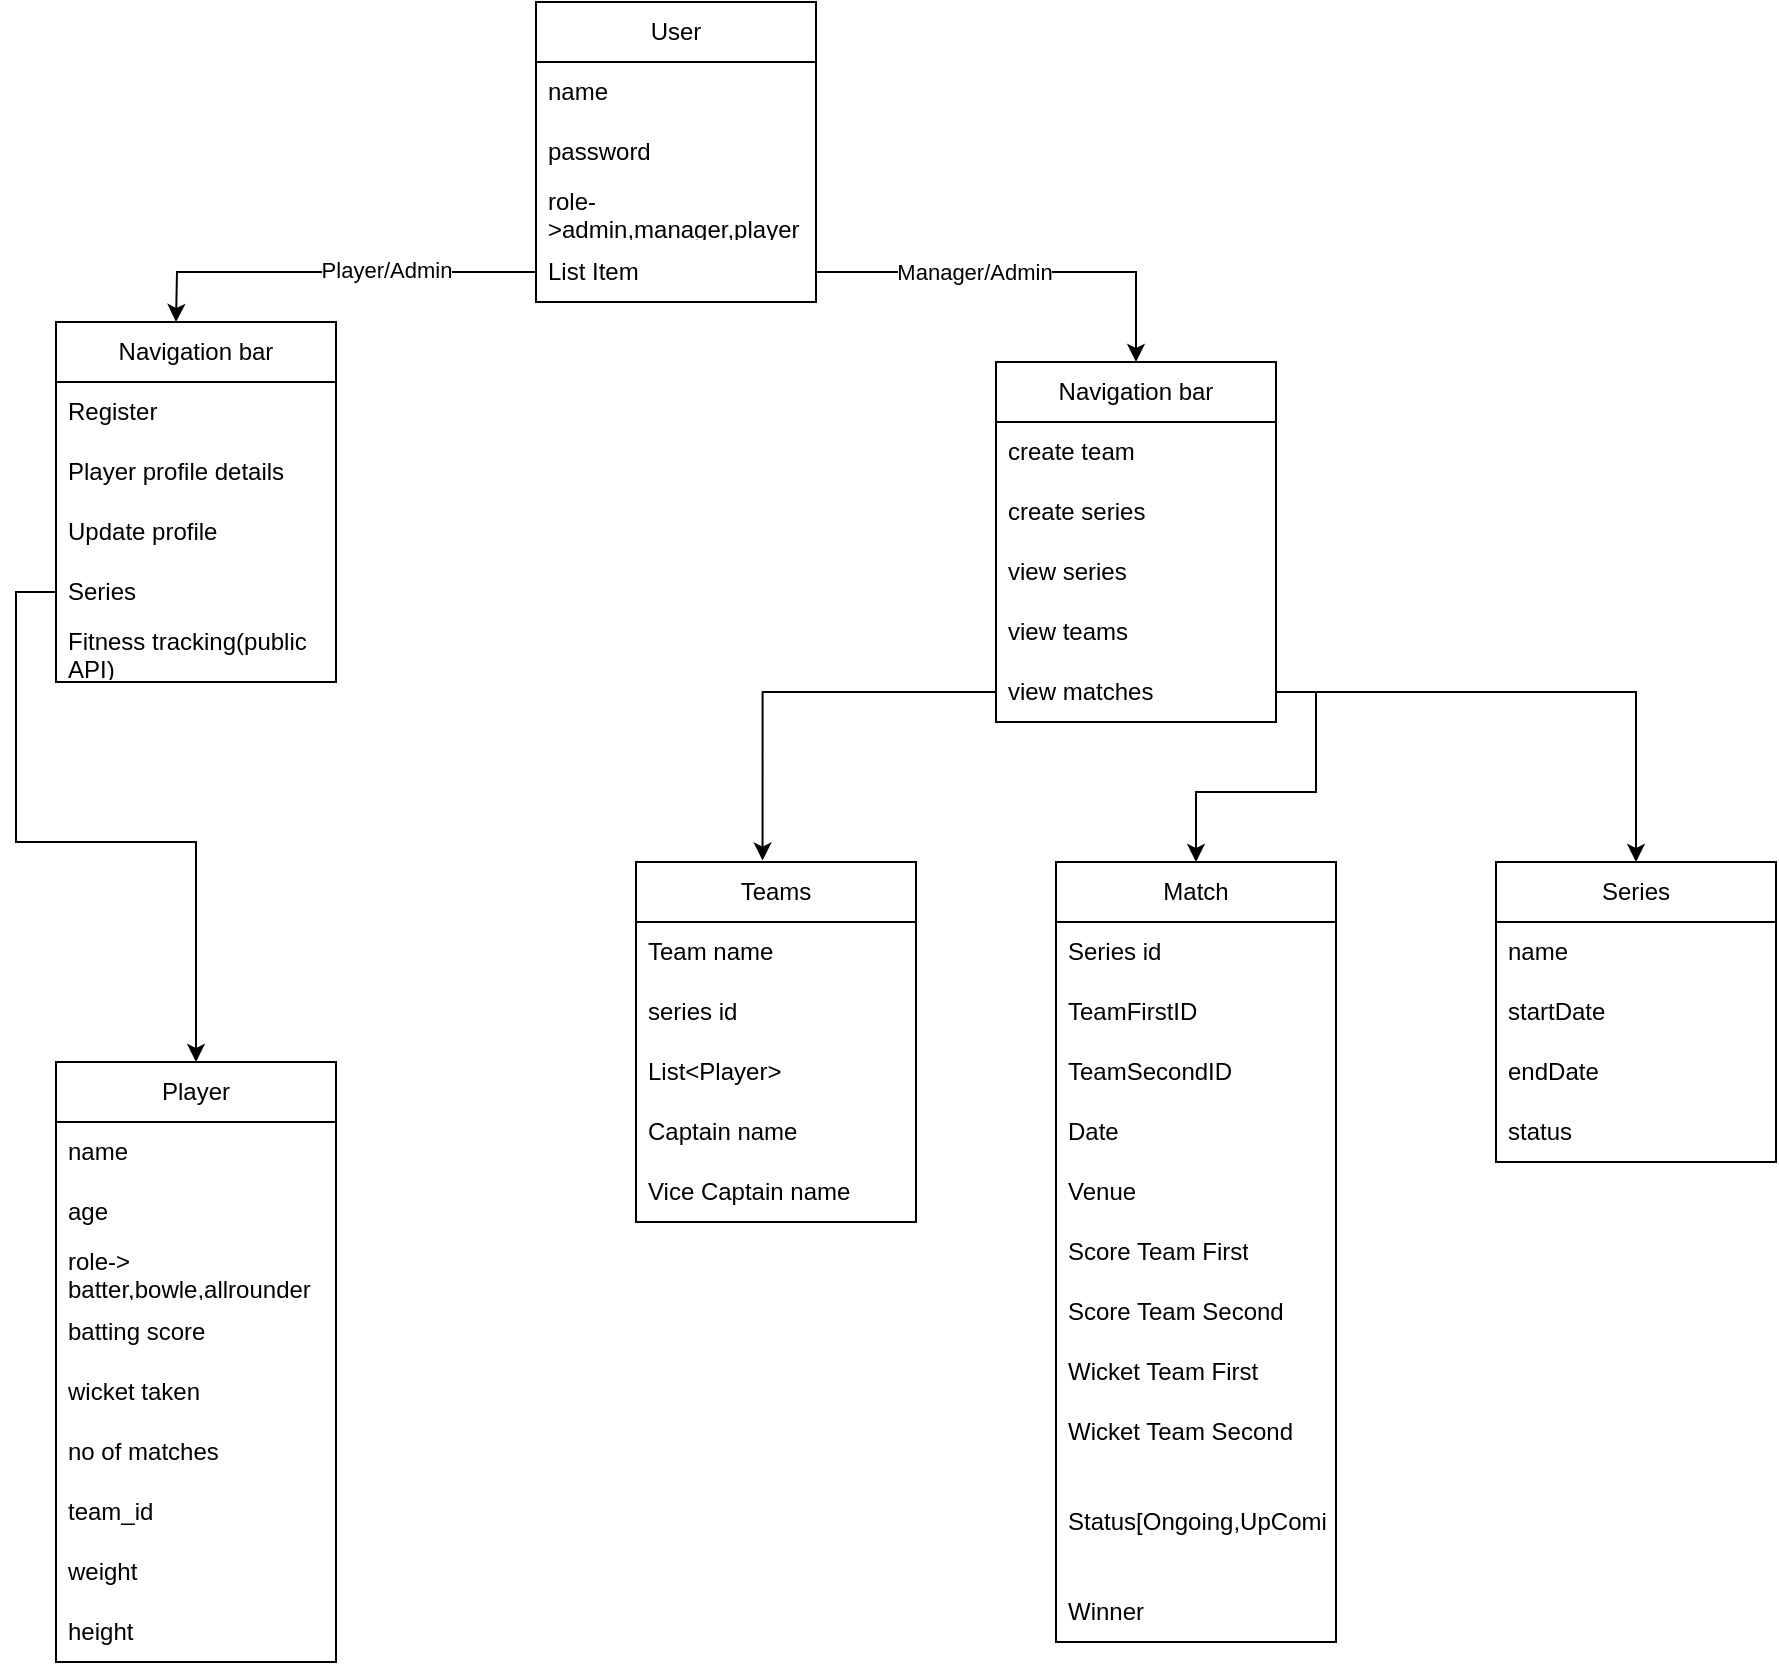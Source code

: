 <mxfile version="24.8.2">
  <diagram id="hCdvjI_DLDlr2XmvNGXt" name="Page-1">
    <mxGraphModel dx="1429" dy="831" grid="1" gridSize="10" guides="1" tooltips="1" connect="1" arrows="1" fold="1" page="1" pageScale="1" pageWidth="850" pageHeight="1100" math="0" shadow="0">
      <root>
        <mxCell id="0" />
        <mxCell id="1" parent="0" />
        <mxCell id="D0qHNHtFDWChl29rn1AB-1" value="User" style="swimlane;fontStyle=0;childLayout=stackLayout;horizontal=1;startSize=30;horizontalStack=0;resizeParent=1;resizeParentMax=0;resizeLast=0;collapsible=1;marginBottom=0;whiteSpace=wrap;html=1;" vertex="1" parent="1">
          <mxGeometry x="330" y="10" width="140" height="150" as="geometry" />
        </mxCell>
        <mxCell id="D0qHNHtFDWChl29rn1AB-2" value="name" style="text;strokeColor=none;fillColor=none;align=left;verticalAlign=middle;spacingLeft=4;spacingRight=4;overflow=hidden;points=[[0,0.5],[1,0.5]];portConstraint=eastwest;rotatable=0;whiteSpace=wrap;html=1;" vertex="1" parent="D0qHNHtFDWChl29rn1AB-1">
          <mxGeometry y="30" width="140" height="30" as="geometry" />
        </mxCell>
        <mxCell id="D0qHNHtFDWChl29rn1AB-3" value="password" style="text;strokeColor=none;fillColor=none;align=left;verticalAlign=middle;spacingLeft=4;spacingRight=4;overflow=hidden;points=[[0,0.5],[1,0.5]];portConstraint=eastwest;rotatable=0;whiteSpace=wrap;html=1;" vertex="1" parent="D0qHNHtFDWChl29rn1AB-1">
          <mxGeometry y="60" width="140" height="30" as="geometry" />
        </mxCell>
        <mxCell id="D0qHNHtFDWChl29rn1AB-4" value="role-&amp;gt;admin,manager,player" style="text;strokeColor=none;fillColor=none;align=left;verticalAlign=middle;spacingLeft=4;spacingRight=4;overflow=hidden;points=[[0,0.5],[1,0.5]];portConstraint=eastwest;rotatable=0;whiteSpace=wrap;html=1;" vertex="1" parent="D0qHNHtFDWChl29rn1AB-1">
          <mxGeometry y="90" width="140" height="30" as="geometry" />
        </mxCell>
        <mxCell id="D0qHNHtFDWChl29rn1AB-5" value="List Item" style="text;strokeColor=none;fillColor=none;align=left;verticalAlign=middle;spacingLeft=4;spacingRight=4;overflow=hidden;points=[[0,0.5],[1,0.5]];portConstraint=eastwest;rotatable=0;whiteSpace=wrap;html=1;" vertex="1" parent="D0qHNHtFDWChl29rn1AB-1">
          <mxGeometry y="120" width="140" height="30" as="geometry" />
        </mxCell>
        <mxCell id="D0qHNHtFDWChl29rn1AB-7" value="Player" style="swimlane;fontStyle=0;childLayout=stackLayout;horizontal=1;startSize=30;horizontalStack=0;resizeParent=1;resizeParentMax=0;resizeLast=0;collapsible=1;marginBottom=0;whiteSpace=wrap;html=1;" vertex="1" parent="1">
          <mxGeometry x="90" y="540" width="140" height="300" as="geometry" />
        </mxCell>
        <mxCell id="D0qHNHtFDWChl29rn1AB-8" value="name" style="text;strokeColor=none;fillColor=none;align=left;verticalAlign=middle;spacingLeft=4;spacingRight=4;overflow=hidden;points=[[0,0.5],[1,0.5]];portConstraint=eastwest;rotatable=0;whiteSpace=wrap;html=1;" vertex="1" parent="D0qHNHtFDWChl29rn1AB-7">
          <mxGeometry y="30" width="140" height="30" as="geometry" />
        </mxCell>
        <mxCell id="D0qHNHtFDWChl29rn1AB-9" value="age" style="text;strokeColor=none;fillColor=none;align=left;verticalAlign=middle;spacingLeft=4;spacingRight=4;overflow=hidden;points=[[0,0.5],[1,0.5]];portConstraint=eastwest;rotatable=0;whiteSpace=wrap;html=1;" vertex="1" parent="D0qHNHtFDWChl29rn1AB-7">
          <mxGeometry y="60" width="140" height="30" as="geometry" />
        </mxCell>
        <mxCell id="D0qHNHtFDWChl29rn1AB-10" value="role-&amp;gt; batter,bowle,allrounder" style="text;strokeColor=none;fillColor=none;align=left;verticalAlign=middle;spacingLeft=4;spacingRight=4;overflow=hidden;points=[[0,0.5],[1,0.5]];portConstraint=eastwest;rotatable=0;whiteSpace=wrap;html=1;" vertex="1" parent="D0qHNHtFDWChl29rn1AB-7">
          <mxGeometry y="90" width="140" height="30" as="geometry" />
        </mxCell>
        <mxCell id="D0qHNHtFDWChl29rn1AB-12" value="batting score" style="text;strokeColor=none;fillColor=none;align=left;verticalAlign=middle;spacingLeft=4;spacingRight=4;overflow=hidden;points=[[0,0.5],[1,0.5]];portConstraint=eastwest;rotatable=0;whiteSpace=wrap;html=1;" vertex="1" parent="D0qHNHtFDWChl29rn1AB-7">
          <mxGeometry y="120" width="140" height="30" as="geometry" />
        </mxCell>
        <mxCell id="D0qHNHtFDWChl29rn1AB-13" value="wicket taken" style="text;strokeColor=none;fillColor=none;align=left;verticalAlign=middle;spacingLeft=4;spacingRight=4;overflow=hidden;points=[[0,0.5],[1,0.5]];portConstraint=eastwest;rotatable=0;whiteSpace=wrap;html=1;" vertex="1" parent="D0qHNHtFDWChl29rn1AB-7">
          <mxGeometry y="150" width="140" height="30" as="geometry" />
        </mxCell>
        <mxCell id="D0qHNHtFDWChl29rn1AB-14" value="no of matches" style="text;strokeColor=none;fillColor=none;align=left;verticalAlign=middle;spacingLeft=4;spacingRight=4;overflow=hidden;points=[[0,0.5],[1,0.5]];portConstraint=eastwest;rotatable=0;whiteSpace=wrap;html=1;" vertex="1" parent="D0qHNHtFDWChl29rn1AB-7">
          <mxGeometry y="180" width="140" height="30" as="geometry" />
        </mxCell>
        <mxCell id="D0qHNHtFDWChl29rn1AB-15" value="team_id" style="text;strokeColor=none;fillColor=none;align=left;verticalAlign=middle;spacingLeft=4;spacingRight=4;overflow=hidden;points=[[0,0.5],[1,0.5]];portConstraint=eastwest;rotatable=0;whiteSpace=wrap;html=1;" vertex="1" parent="D0qHNHtFDWChl29rn1AB-7">
          <mxGeometry y="210" width="140" height="30" as="geometry" />
        </mxCell>
        <mxCell id="D0qHNHtFDWChl29rn1AB-16" value="weight" style="text;strokeColor=none;fillColor=none;align=left;verticalAlign=middle;spacingLeft=4;spacingRight=4;overflow=hidden;points=[[0,0.5],[1,0.5]];portConstraint=eastwest;rotatable=0;whiteSpace=wrap;html=1;" vertex="1" parent="D0qHNHtFDWChl29rn1AB-7">
          <mxGeometry y="240" width="140" height="30" as="geometry" />
        </mxCell>
        <mxCell id="D0qHNHtFDWChl29rn1AB-17" value="height" style="text;strokeColor=none;fillColor=none;align=left;verticalAlign=middle;spacingLeft=4;spacingRight=4;overflow=hidden;points=[[0,0.5],[1,0.5]];portConstraint=eastwest;rotatable=0;whiteSpace=wrap;html=1;" vertex="1" parent="D0qHNHtFDWChl29rn1AB-7">
          <mxGeometry y="270" width="140" height="30" as="geometry" />
        </mxCell>
        <mxCell id="D0qHNHtFDWChl29rn1AB-11" style="edgeStyle=orthogonalEdgeStyle;rounded=0;orthogonalLoop=1;jettySize=auto;html=1;exitX=0;exitY=0.5;exitDx=0;exitDy=0;" edge="1" parent="1" source="D0qHNHtFDWChl29rn1AB-5">
          <mxGeometry relative="1" as="geometry">
            <mxPoint x="150" y="170" as="targetPoint" />
          </mxGeometry>
        </mxCell>
        <mxCell id="D0qHNHtFDWChl29rn1AB-19" value="Player/Admin" style="edgeLabel;html=1;align=center;verticalAlign=middle;resizable=0;points=[];" vertex="1" connectable="0" parent="D0qHNHtFDWChl29rn1AB-11">
          <mxGeometry x="-0.26" y="-1" relative="1" as="geometry">
            <mxPoint as="offset" />
          </mxGeometry>
        </mxCell>
        <mxCell id="D0qHNHtFDWChl29rn1AB-23" value="Navigation bar" style="swimlane;fontStyle=0;childLayout=stackLayout;horizontal=1;startSize=30;horizontalStack=0;resizeParent=1;resizeParentMax=0;resizeLast=0;collapsible=1;marginBottom=0;whiteSpace=wrap;html=1;" vertex="1" parent="1">
          <mxGeometry x="560" y="190" width="140" height="180" as="geometry" />
        </mxCell>
        <mxCell id="D0qHNHtFDWChl29rn1AB-24" value="create team" style="text;strokeColor=none;fillColor=none;align=left;verticalAlign=middle;spacingLeft=4;spacingRight=4;overflow=hidden;points=[[0,0.5],[1,0.5]];portConstraint=eastwest;rotatable=0;whiteSpace=wrap;html=1;" vertex="1" parent="D0qHNHtFDWChl29rn1AB-23">
          <mxGeometry y="30" width="140" height="30" as="geometry" />
        </mxCell>
        <mxCell id="D0qHNHtFDWChl29rn1AB-25" value="create series" style="text;strokeColor=none;fillColor=none;align=left;verticalAlign=middle;spacingLeft=4;spacingRight=4;overflow=hidden;points=[[0,0.5],[1,0.5]];portConstraint=eastwest;rotatable=0;whiteSpace=wrap;html=1;" vertex="1" parent="D0qHNHtFDWChl29rn1AB-23">
          <mxGeometry y="60" width="140" height="30" as="geometry" />
        </mxCell>
        <mxCell id="D0qHNHtFDWChl29rn1AB-26" value="view series" style="text;strokeColor=none;fillColor=none;align=left;verticalAlign=middle;spacingLeft=4;spacingRight=4;overflow=hidden;points=[[0,0.5],[1,0.5]];portConstraint=eastwest;rotatable=0;whiteSpace=wrap;html=1;" vertex="1" parent="D0qHNHtFDWChl29rn1AB-23">
          <mxGeometry y="90" width="140" height="30" as="geometry" />
        </mxCell>
        <mxCell id="D0qHNHtFDWChl29rn1AB-30" value="view teams" style="text;strokeColor=none;fillColor=none;align=left;verticalAlign=middle;spacingLeft=4;spacingRight=4;overflow=hidden;points=[[0,0.5],[1,0.5]];portConstraint=eastwest;rotatable=0;whiteSpace=wrap;html=1;" vertex="1" parent="D0qHNHtFDWChl29rn1AB-23">
          <mxGeometry y="120" width="140" height="30" as="geometry" />
        </mxCell>
        <mxCell id="D0qHNHtFDWChl29rn1AB-31" value="view matches&amp;nbsp;" style="text;strokeColor=none;fillColor=none;align=left;verticalAlign=middle;spacingLeft=4;spacingRight=4;overflow=hidden;points=[[0,0.5],[1,0.5]];portConstraint=eastwest;rotatable=0;whiteSpace=wrap;html=1;" vertex="1" parent="D0qHNHtFDWChl29rn1AB-23">
          <mxGeometry y="150" width="140" height="30" as="geometry" />
        </mxCell>
        <mxCell id="D0qHNHtFDWChl29rn1AB-28" style="edgeStyle=orthogonalEdgeStyle;rounded=0;orthogonalLoop=1;jettySize=auto;html=1;entryX=0.5;entryY=0;entryDx=0;entryDy=0;" edge="1" parent="1" source="D0qHNHtFDWChl29rn1AB-5" target="D0qHNHtFDWChl29rn1AB-23">
          <mxGeometry relative="1" as="geometry" />
        </mxCell>
        <mxCell id="D0qHNHtFDWChl29rn1AB-29" value="Manager/Admin" style="edgeLabel;html=1;align=center;verticalAlign=middle;resizable=0;points=[];" vertex="1" connectable="0" parent="D0qHNHtFDWChl29rn1AB-28">
          <mxGeometry x="-0.252" relative="1" as="geometry">
            <mxPoint x="2" as="offset" />
          </mxGeometry>
        </mxCell>
        <mxCell id="D0qHNHtFDWChl29rn1AB-38" value="Navigation bar" style="swimlane;fontStyle=0;childLayout=stackLayout;horizontal=1;startSize=30;horizontalStack=0;resizeParent=1;resizeParentMax=0;resizeLast=0;collapsible=1;marginBottom=0;whiteSpace=wrap;html=1;" vertex="1" parent="1">
          <mxGeometry x="90" y="170" width="140" height="180" as="geometry" />
        </mxCell>
        <mxCell id="D0qHNHtFDWChl29rn1AB-39" value="Register" style="text;strokeColor=none;fillColor=none;align=left;verticalAlign=middle;spacingLeft=4;spacingRight=4;overflow=hidden;points=[[0,0.5],[1,0.5]];portConstraint=eastwest;rotatable=0;whiteSpace=wrap;html=1;" vertex="1" parent="D0qHNHtFDWChl29rn1AB-38">
          <mxGeometry y="30" width="140" height="30" as="geometry" />
        </mxCell>
        <mxCell id="D0qHNHtFDWChl29rn1AB-40" value="Player profile details" style="text;strokeColor=none;fillColor=none;align=left;verticalAlign=middle;spacingLeft=4;spacingRight=4;overflow=hidden;points=[[0,0.5],[1,0.5]];portConstraint=eastwest;rotatable=0;whiteSpace=wrap;html=1;" vertex="1" parent="D0qHNHtFDWChl29rn1AB-38">
          <mxGeometry y="60" width="140" height="30" as="geometry" />
        </mxCell>
        <mxCell id="D0qHNHtFDWChl29rn1AB-50" value="Update profile" style="text;strokeColor=none;fillColor=none;align=left;verticalAlign=middle;spacingLeft=4;spacingRight=4;overflow=hidden;points=[[0,0.5],[1,0.5]];portConstraint=eastwest;rotatable=0;whiteSpace=wrap;html=1;" vertex="1" parent="D0qHNHtFDWChl29rn1AB-38">
          <mxGeometry y="90" width="140" height="30" as="geometry" />
        </mxCell>
        <mxCell id="D0qHNHtFDWChl29rn1AB-41" value="Series" style="text;strokeColor=none;fillColor=none;align=left;verticalAlign=middle;spacingLeft=4;spacingRight=4;overflow=hidden;points=[[0,0.5],[1,0.5]];portConstraint=eastwest;rotatable=0;whiteSpace=wrap;html=1;" vertex="1" parent="D0qHNHtFDWChl29rn1AB-38">
          <mxGeometry y="120" width="140" height="30" as="geometry" />
        </mxCell>
        <mxCell id="D0qHNHtFDWChl29rn1AB-42" value="Fitness tracking(public API)" style="text;strokeColor=none;fillColor=none;align=left;verticalAlign=middle;spacingLeft=4;spacingRight=4;overflow=hidden;points=[[0,0.5],[1,0.5]];portConstraint=eastwest;rotatable=0;whiteSpace=wrap;html=1;" vertex="1" parent="D0qHNHtFDWChl29rn1AB-38">
          <mxGeometry y="150" width="140" height="30" as="geometry" />
        </mxCell>
        <mxCell id="D0qHNHtFDWChl29rn1AB-45" style="edgeStyle=orthogonalEdgeStyle;rounded=0;orthogonalLoop=1;jettySize=auto;html=1;entryX=0.5;entryY=0;entryDx=0;entryDy=0;" edge="1" parent="1" source="D0qHNHtFDWChl29rn1AB-41" target="D0qHNHtFDWChl29rn1AB-7">
          <mxGeometry relative="1" as="geometry" />
        </mxCell>
        <mxCell id="D0qHNHtFDWChl29rn1AB-46" value="Teams" style="swimlane;fontStyle=0;childLayout=stackLayout;horizontal=1;startSize=30;horizontalStack=0;resizeParent=1;resizeParentMax=0;resizeLast=0;collapsible=1;marginBottom=0;whiteSpace=wrap;html=1;" vertex="1" parent="1">
          <mxGeometry x="380" y="440" width="140" height="180" as="geometry" />
        </mxCell>
        <mxCell id="D0qHNHtFDWChl29rn1AB-47" value="Team name" style="text;strokeColor=none;fillColor=none;align=left;verticalAlign=middle;spacingLeft=4;spacingRight=4;overflow=hidden;points=[[0,0.5],[1,0.5]];portConstraint=eastwest;rotatable=0;whiteSpace=wrap;html=1;" vertex="1" parent="D0qHNHtFDWChl29rn1AB-46">
          <mxGeometry y="30" width="140" height="30" as="geometry" />
        </mxCell>
        <mxCell id="D0qHNHtFDWChl29rn1AB-48" value="series id" style="text;strokeColor=none;fillColor=none;align=left;verticalAlign=middle;spacingLeft=4;spacingRight=4;overflow=hidden;points=[[0,0.5],[1,0.5]];portConstraint=eastwest;rotatable=0;whiteSpace=wrap;html=1;" vertex="1" parent="D0qHNHtFDWChl29rn1AB-46">
          <mxGeometry y="60" width="140" height="30" as="geometry" />
        </mxCell>
        <mxCell id="D0qHNHtFDWChl29rn1AB-49" value="List&amp;lt;Player&amp;gt;" style="text;strokeColor=none;fillColor=none;align=left;verticalAlign=middle;spacingLeft=4;spacingRight=4;overflow=hidden;points=[[0,0.5],[1,0.5]];portConstraint=eastwest;rotatable=0;whiteSpace=wrap;html=1;" vertex="1" parent="D0qHNHtFDWChl29rn1AB-46">
          <mxGeometry y="90" width="140" height="30" as="geometry" />
        </mxCell>
        <mxCell id="D0qHNHtFDWChl29rn1AB-51" value="Captain name" style="text;strokeColor=none;fillColor=none;align=left;verticalAlign=middle;spacingLeft=4;spacingRight=4;overflow=hidden;points=[[0,0.5],[1,0.5]];portConstraint=eastwest;rotatable=0;whiteSpace=wrap;html=1;" vertex="1" parent="D0qHNHtFDWChl29rn1AB-46">
          <mxGeometry y="120" width="140" height="30" as="geometry" />
        </mxCell>
        <mxCell id="D0qHNHtFDWChl29rn1AB-52" value="Vice Captain name" style="text;strokeColor=none;fillColor=none;align=left;verticalAlign=middle;spacingLeft=4;spacingRight=4;overflow=hidden;points=[[0,0.5],[1,0.5]];portConstraint=eastwest;rotatable=0;whiteSpace=wrap;html=1;" vertex="1" parent="D0qHNHtFDWChl29rn1AB-46">
          <mxGeometry y="150" width="140" height="30" as="geometry" />
        </mxCell>
        <mxCell id="D0qHNHtFDWChl29rn1AB-54" style="edgeStyle=orthogonalEdgeStyle;rounded=0;orthogonalLoop=1;jettySize=auto;html=1;entryX=0.452;entryY=-0.004;entryDx=0;entryDy=0;entryPerimeter=0;" edge="1" parent="1" source="D0qHNHtFDWChl29rn1AB-31" target="D0qHNHtFDWChl29rn1AB-46">
          <mxGeometry relative="1" as="geometry" />
        </mxCell>
        <mxCell id="D0qHNHtFDWChl29rn1AB-55" value="Match" style="swimlane;fontStyle=0;childLayout=stackLayout;horizontal=1;startSize=30;horizontalStack=0;resizeParent=1;resizeParentMax=0;resizeLast=0;collapsible=1;marginBottom=0;whiteSpace=wrap;html=1;" vertex="1" parent="1">
          <mxGeometry x="590" y="440" width="140" height="390" as="geometry" />
        </mxCell>
        <mxCell id="D0qHNHtFDWChl29rn1AB-56" value="Series id" style="text;strokeColor=none;fillColor=none;align=left;verticalAlign=middle;spacingLeft=4;spacingRight=4;overflow=hidden;points=[[0,0.5],[1,0.5]];portConstraint=eastwest;rotatable=0;whiteSpace=wrap;html=1;" vertex="1" parent="D0qHNHtFDWChl29rn1AB-55">
          <mxGeometry y="30" width="140" height="30" as="geometry" />
        </mxCell>
        <mxCell id="D0qHNHtFDWChl29rn1AB-57" value="TeamFirstID" style="text;strokeColor=none;fillColor=none;align=left;verticalAlign=middle;spacingLeft=4;spacingRight=4;overflow=hidden;points=[[0,0.5],[1,0.5]];portConstraint=eastwest;rotatable=0;whiteSpace=wrap;html=1;" vertex="1" parent="D0qHNHtFDWChl29rn1AB-55">
          <mxGeometry y="60" width="140" height="30" as="geometry" />
        </mxCell>
        <mxCell id="D0qHNHtFDWChl29rn1AB-58" value="TeamSecondID" style="text;strokeColor=none;fillColor=none;align=left;verticalAlign=middle;spacingLeft=4;spacingRight=4;overflow=hidden;points=[[0,0.5],[1,0.5]];portConstraint=eastwest;rotatable=0;whiteSpace=wrap;html=1;" vertex="1" parent="D0qHNHtFDWChl29rn1AB-55">
          <mxGeometry y="90" width="140" height="30" as="geometry" />
        </mxCell>
        <mxCell id="D0qHNHtFDWChl29rn1AB-63" value="Date" style="text;strokeColor=none;fillColor=none;align=left;verticalAlign=middle;spacingLeft=4;spacingRight=4;overflow=hidden;points=[[0,0.5],[1,0.5]];portConstraint=eastwest;rotatable=0;whiteSpace=wrap;html=1;" vertex="1" parent="D0qHNHtFDWChl29rn1AB-55">
          <mxGeometry y="120" width="140" height="30" as="geometry" />
        </mxCell>
        <mxCell id="D0qHNHtFDWChl29rn1AB-64" value="Venue" style="text;strokeColor=none;fillColor=none;align=left;verticalAlign=middle;spacingLeft=4;spacingRight=4;overflow=hidden;points=[[0,0.5],[1,0.5]];portConstraint=eastwest;rotatable=0;whiteSpace=wrap;html=1;" vertex="1" parent="D0qHNHtFDWChl29rn1AB-55">
          <mxGeometry y="150" width="140" height="30" as="geometry" />
        </mxCell>
        <mxCell id="D0qHNHtFDWChl29rn1AB-65" value="Score Team First" style="text;strokeColor=none;fillColor=none;align=left;verticalAlign=middle;spacingLeft=4;spacingRight=4;overflow=hidden;points=[[0,0.5],[1,0.5]];portConstraint=eastwest;rotatable=0;whiteSpace=wrap;html=1;" vertex="1" parent="D0qHNHtFDWChl29rn1AB-55">
          <mxGeometry y="180" width="140" height="30" as="geometry" />
        </mxCell>
        <mxCell id="D0qHNHtFDWChl29rn1AB-66" value="Score Team Second" style="text;strokeColor=none;fillColor=none;align=left;verticalAlign=middle;spacingLeft=4;spacingRight=4;overflow=hidden;points=[[0,0.5],[1,0.5]];portConstraint=eastwest;rotatable=0;whiteSpace=wrap;html=1;" vertex="1" parent="D0qHNHtFDWChl29rn1AB-55">
          <mxGeometry y="210" width="140" height="30" as="geometry" />
        </mxCell>
        <mxCell id="D0qHNHtFDWChl29rn1AB-67" value="Wicket Team First" style="text;strokeColor=none;fillColor=none;align=left;verticalAlign=middle;spacingLeft=4;spacingRight=4;overflow=hidden;points=[[0,0.5],[1,0.5]];portConstraint=eastwest;rotatable=0;whiteSpace=wrap;html=1;" vertex="1" parent="D0qHNHtFDWChl29rn1AB-55">
          <mxGeometry y="240" width="140" height="30" as="geometry" />
        </mxCell>
        <mxCell id="D0qHNHtFDWChl29rn1AB-68" value="Wicket Team Second" style="text;strokeColor=none;fillColor=none;align=left;verticalAlign=middle;spacingLeft=4;spacingRight=4;overflow=hidden;points=[[0,0.5],[1,0.5]];portConstraint=eastwest;rotatable=0;whiteSpace=wrap;html=1;" vertex="1" parent="D0qHNHtFDWChl29rn1AB-55">
          <mxGeometry y="270" width="140" height="30" as="geometry" />
        </mxCell>
        <mxCell id="D0qHNHtFDWChl29rn1AB-69" value="Status[Ongoing,UpComing" style="text;strokeColor=none;fillColor=none;align=left;verticalAlign=middle;spacingLeft=4;spacingRight=4;overflow=hidden;points=[[0,0.5],[1,0.5]];portConstraint=eastwest;rotatable=0;whiteSpace=wrap;html=1;" vertex="1" parent="D0qHNHtFDWChl29rn1AB-55">
          <mxGeometry y="300" width="140" height="60" as="geometry" />
        </mxCell>
        <mxCell id="D0qHNHtFDWChl29rn1AB-81" value="Winner" style="text;strokeColor=none;fillColor=none;align=left;verticalAlign=middle;spacingLeft=4;spacingRight=4;overflow=hidden;points=[[0,0.5],[1,0.5]];portConstraint=eastwest;rotatable=0;whiteSpace=wrap;html=1;" vertex="1" parent="D0qHNHtFDWChl29rn1AB-55">
          <mxGeometry y="360" width="140" height="30" as="geometry" />
        </mxCell>
        <mxCell id="D0qHNHtFDWChl29rn1AB-82" style="edgeStyle=orthogonalEdgeStyle;rounded=0;orthogonalLoop=1;jettySize=auto;html=1;" edge="1" parent="1" source="D0qHNHtFDWChl29rn1AB-31" target="D0qHNHtFDWChl29rn1AB-55">
          <mxGeometry relative="1" as="geometry" />
        </mxCell>
        <mxCell id="D0qHNHtFDWChl29rn1AB-83" value="Series" style="swimlane;fontStyle=0;childLayout=stackLayout;horizontal=1;startSize=30;horizontalStack=0;resizeParent=1;resizeParentMax=0;resizeLast=0;collapsible=1;marginBottom=0;whiteSpace=wrap;html=1;" vertex="1" parent="1">
          <mxGeometry x="810" y="440" width="140" height="150" as="geometry" />
        </mxCell>
        <mxCell id="D0qHNHtFDWChl29rn1AB-84" value="name" style="text;strokeColor=none;fillColor=none;align=left;verticalAlign=middle;spacingLeft=4;spacingRight=4;overflow=hidden;points=[[0,0.5],[1,0.5]];portConstraint=eastwest;rotatable=0;whiteSpace=wrap;html=1;" vertex="1" parent="D0qHNHtFDWChl29rn1AB-83">
          <mxGeometry y="30" width="140" height="30" as="geometry" />
        </mxCell>
        <mxCell id="D0qHNHtFDWChl29rn1AB-85" value="startDate" style="text;strokeColor=none;fillColor=none;align=left;verticalAlign=middle;spacingLeft=4;spacingRight=4;overflow=hidden;points=[[0,0.5],[1,0.5]];portConstraint=eastwest;rotatable=0;whiteSpace=wrap;html=1;" vertex="1" parent="D0qHNHtFDWChl29rn1AB-83">
          <mxGeometry y="60" width="140" height="30" as="geometry" />
        </mxCell>
        <mxCell id="D0qHNHtFDWChl29rn1AB-86" value="endDate" style="text;strokeColor=none;fillColor=none;align=left;verticalAlign=middle;spacingLeft=4;spacingRight=4;overflow=hidden;points=[[0,0.5],[1,0.5]];portConstraint=eastwest;rotatable=0;whiteSpace=wrap;html=1;" vertex="1" parent="D0qHNHtFDWChl29rn1AB-83">
          <mxGeometry y="90" width="140" height="30" as="geometry" />
        </mxCell>
        <mxCell id="D0qHNHtFDWChl29rn1AB-87" value="status" style="text;strokeColor=none;fillColor=none;align=left;verticalAlign=middle;spacingLeft=4;spacingRight=4;overflow=hidden;points=[[0,0.5],[1,0.5]];portConstraint=eastwest;rotatable=0;whiteSpace=wrap;html=1;" vertex="1" parent="D0qHNHtFDWChl29rn1AB-83">
          <mxGeometry y="120" width="140" height="30" as="geometry" />
        </mxCell>
        <mxCell id="D0qHNHtFDWChl29rn1AB-88" style="edgeStyle=orthogonalEdgeStyle;rounded=0;orthogonalLoop=1;jettySize=auto;html=1;exitX=1;exitY=0.5;exitDx=0;exitDy=0;entryX=0.5;entryY=0;entryDx=0;entryDy=0;" edge="1" parent="1" source="D0qHNHtFDWChl29rn1AB-31" target="D0qHNHtFDWChl29rn1AB-83">
          <mxGeometry relative="1" as="geometry" />
        </mxCell>
      </root>
    </mxGraphModel>
  </diagram>
</mxfile>
